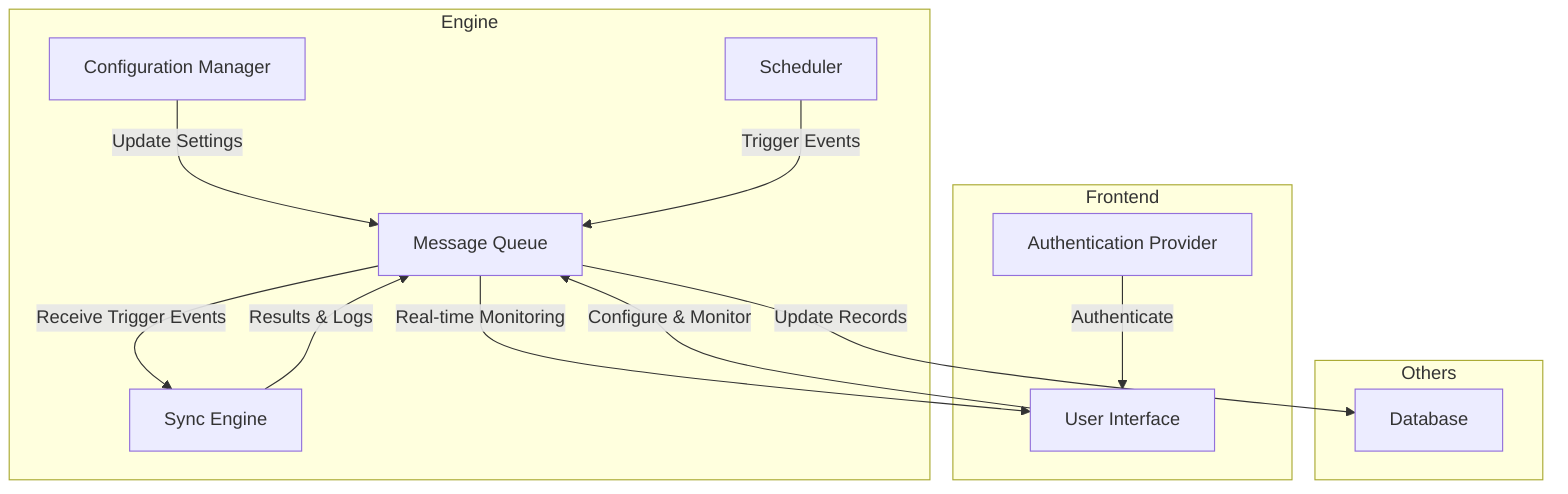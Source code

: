 graph TB
    subgraph Engine
    CM[Configuration Manager] -->|Update Settings| MQ[Message Queue]
    Scheduler[Scheduler] -->|Trigger Events| MQ
    MQ -->|Receive Trigger Events| SE[Sync Engine]
    SE -->|Results & Logs| MQ
    end

    subgraph Frontend
    UI[User Interface] -->|Configure & Monitor| MQ
    MQ -->|Real-time Monitoring| UI
    Auth[Authentication Provider] -->|Authenticate| UI
    end

    subgraph Others
    MQ
    DB[Database]
    end
    
    MQ -->|Update Records| DB
    
    class UI,CM,Scheduler,SE,DB,MQ,Auth component;